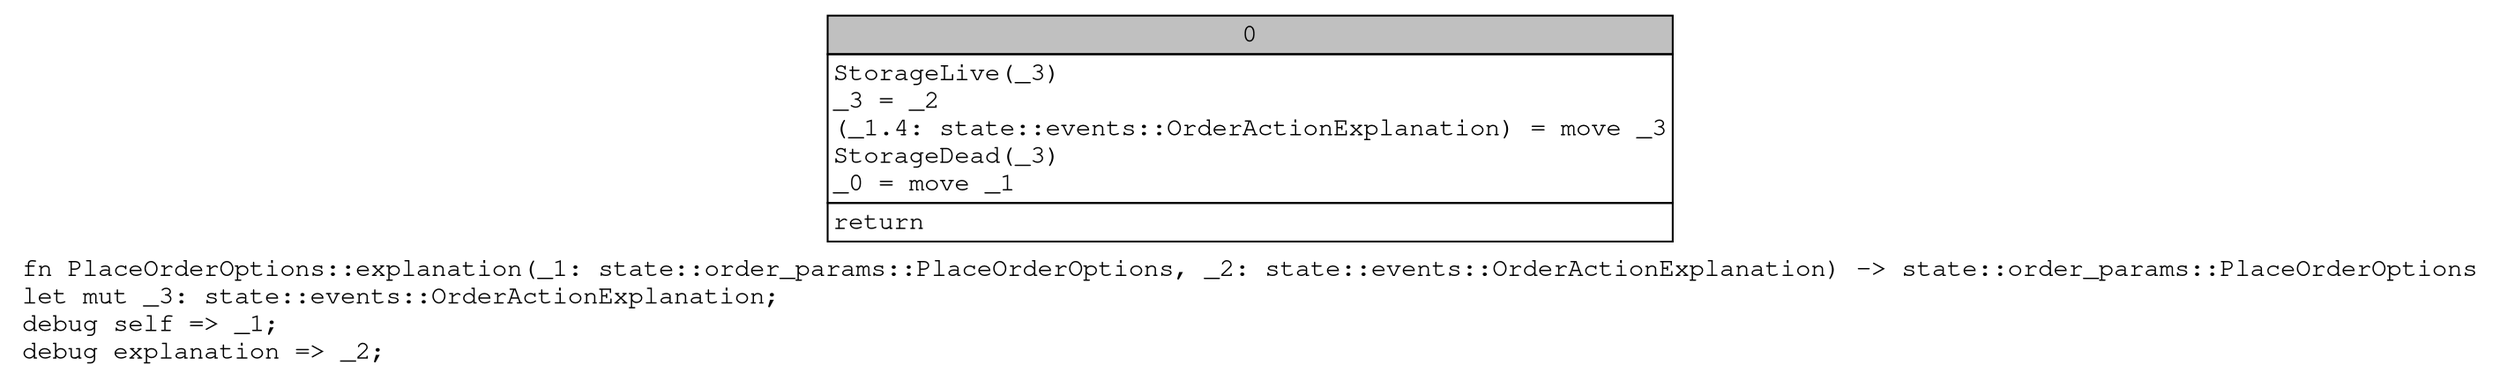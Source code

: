 digraph Mir_0_3665 {
    graph [fontname="Courier, monospace"];
    node [fontname="Courier, monospace"];
    edge [fontname="Courier, monospace"];
    label=<fn PlaceOrderOptions::explanation(_1: state::order_params::PlaceOrderOptions, _2: state::events::OrderActionExplanation) -&gt; state::order_params::PlaceOrderOptions<br align="left"/>let mut _3: state::events::OrderActionExplanation;<br align="left"/>debug self =&gt; _1;<br align="left"/>debug explanation =&gt; _2;<br align="left"/>>;
    bb0__0_3665 [shape="none", label=<<table border="0" cellborder="1" cellspacing="0"><tr><td bgcolor="gray" align="center" colspan="1">0</td></tr><tr><td align="left" balign="left">StorageLive(_3)<br/>_3 = _2<br/>(_1.4: state::events::OrderActionExplanation) = move _3<br/>StorageDead(_3)<br/>_0 = move _1<br/></td></tr><tr><td align="left">return</td></tr></table>>];
}
